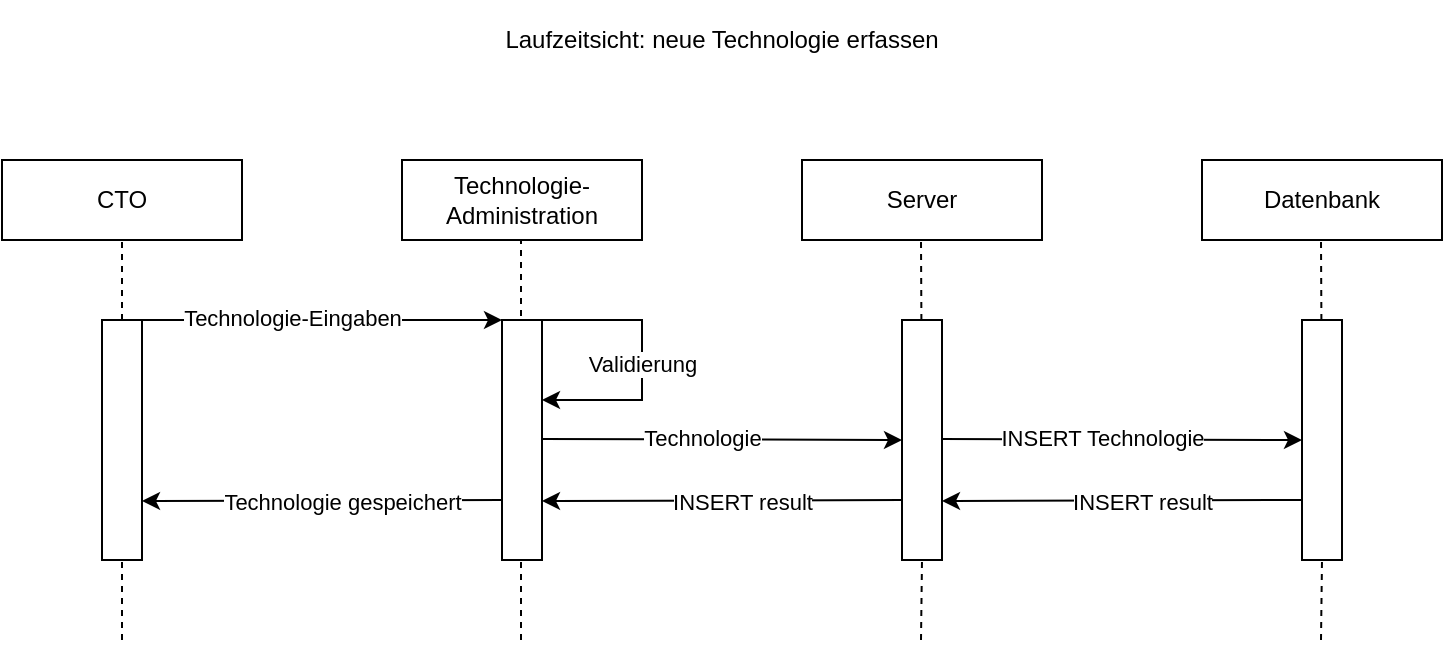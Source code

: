 <mxfile version="21.5.0" type="device">
  <diagram name="Seite-1" id="3mzIpRx6uvCYNkwjcoss">
    <mxGraphModel dx="1434" dy="716" grid="0" gridSize="10" guides="1" tooltips="1" connect="1" arrows="1" fold="1" page="1" pageScale="1" pageWidth="1169" pageHeight="827" math="0" shadow="0">
      <root>
        <mxCell id="0" />
        <mxCell id="1" parent="0" />
        <mxCell id="lhUbZMyjtj_F1UVMvikU-6" value="" style="endArrow=none;dashed=1;html=1;rounded=0;entryX=0.5;entryY=1;entryDx=0;entryDy=0;" edge="1" parent="1">
          <mxGeometry width="50" height="50" relative="1" as="geometry">
            <mxPoint x="419.5" y="360" as="sourcePoint" />
            <mxPoint x="419.5" y="160" as="targetPoint" />
          </mxGeometry>
        </mxCell>
        <mxCell id="lhUbZMyjtj_F1UVMvikU-16" value="" style="rounded=0;whiteSpace=wrap;html=1;" vertex="1" parent="1">
          <mxGeometry x="410" y="200" width="20" height="120" as="geometry" />
        </mxCell>
        <mxCell id="lhUbZMyjtj_F1UVMvikU-1" value="CTO" style="rounded=0;whiteSpace=wrap;html=1;" vertex="1" parent="1">
          <mxGeometry x="160" y="120" width="120" height="40" as="geometry" />
        </mxCell>
        <mxCell id="lhUbZMyjtj_F1UVMvikU-2" value="Technologie-Administration" style="rounded=0;whiteSpace=wrap;html=1;" vertex="1" parent="1">
          <mxGeometry x="360" y="120" width="120" height="40" as="geometry" />
        </mxCell>
        <mxCell id="lhUbZMyjtj_F1UVMvikU-3" value="Server" style="rounded=0;whiteSpace=wrap;html=1;" vertex="1" parent="1">
          <mxGeometry x="560" y="120" width="120" height="40" as="geometry" />
        </mxCell>
        <mxCell id="lhUbZMyjtj_F1UVMvikU-4" value="Datenbank" style="rounded=0;whiteSpace=wrap;html=1;" vertex="1" parent="1">
          <mxGeometry x="760" y="120" width="120" height="40" as="geometry" />
        </mxCell>
        <mxCell id="lhUbZMyjtj_F1UVMvikU-5" value="" style="endArrow=none;dashed=1;html=1;rounded=0;entryX=0.5;entryY=1;entryDx=0;entryDy=0;" edge="1" parent="1" source="lhUbZMyjtj_F1UVMvikU-9" target="lhUbZMyjtj_F1UVMvikU-1">
          <mxGeometry width="50" height="50" relative="1" as="geometry">
            <mxPoint x="220" y="360" as="sourcePoint" />
            <mxPoint x="150" y="270" as="targetPoint" />
          </mxGeometry>
        </mxCell>
        <mxCell id="lhUbZMyjtj_F1UVMvikU-7" value="" style="endArrow=none;dashed=1;html=1;rounded=0;entryX=0.5;entryY=1;entryDx=0;entryDy=0;" edge="1" parent="1" source="lhUbZMyjtj_F1UVMvikU-20">
          <mxGeometry width="50" height="50" relative="1" as="geometry">
            <mxPoint x="619.5" y="360" as="sourcePoint" />
            <mxPoint x="619.5" y="160" as="targetPoint" />
          </mxGeometry>
        </mxCell>
        <mxCell id="lhUbZMyjtj_F1UVMvikU-8" value="" style="endArrow=none;dashed=1;html=1;rounded=0;entryX=0.5;entryY=1;entryDx=0;entryDy=0;" edge="1" parent="1" source="lhUbZMyjtj_F1UVMvikU-22">
          <mxGeometry width="50" height="50" relative="1" as="geometry">
            <mxPoint x="819.5" y="360" as="sourcePoint" />
            <mxPoint x="819.5" y="160" as="targetPoint" />
          </mxGeometry>
        </mxCell>
        <mxCell id="lhUbZMyjtj_F1UVMvikU-10" value="" style="endArrow=none;dashed=1;html=1;rounded=0;entryX=0.5;entryY=1;entryDx=0;entryDy=0;" edge="1" parent="1" target="lhUbZMyjtj_F1UVMvikU-9">
          <mxGeometry width="50" height="50" relative="1" as="geometry">
            <mxPoint x="220" y="360" as="sourcePoint" />
            <mxPoint x="220" y="160" as="targetPoint" />
          </mxGeometry>
        </mxCell>
        <mxCell id="lhUbZMyjtj_F1UVMvikU-9" value="" style="rounded=0;whiteSpace=wrap;html=1;" vertex="1" parent="1">
          <mxGeometry x="210" y="200" width="20" height="120" as="geometry" />
        </mxCell>
        <mxCell id="lhUbZMyjtj_F1UVMvikU-11" value="" style="endArrow=classic;html=1;rounded=0;" edge="1" parent="1">
          <mxGeometry width="50" height="50" relative="1" as="geometry">
            <mxPoint x="220" y="200" as="sourcePoint" />
            <mxPoint x="410" y="200" as="targetPoint" />
          </mxGeometry>
        </mxCell>
        <mxCell id="lhUbZMyjtj_F1UVMvikU-12" value="Technologie-Eingaben" style="edgeLabel;html=1;align=center;verticalAlign=middle;resizable=0;points=[];" vertex="1" connectable="0" parent="lhUbZMyjtj_F1UVMvikU-11">
          <mxGeometry x="-0.11" y="1" relative="1" as="geometry">
            <mxPoint as="offset" />
          </mxGeometry>
        </mxCell>
        <mxCell id="lhUbZMyjtj_F1UVMvikU-13" value="" style="endArrow=classic;html=1;rounded=0;" edge="1" parent="1">
          <mxGeometry width="50" height="50" relative="1" as="geometry">
            <mxPoint x="430" y="200" as="sourcePoint" />
            <mxPoint x="430" y="240" as="targetPoint" />
            <Array as="points">
              <mxPoint x="480" y="200" />
              <mxPoint x="480" y="240" />
            </Array>
          </mxGeometry>
        </mxCell>
        <mxCell id="lhUbZMyjtj_F1UVMvikU-14" value="Validierung" style="edgeLabel;html=1;align=center;verticalAlign=middle;resizable=0;points=[];" vertex="1" connectable="0" parent="lhUbZMyjtj_F1UVMvikU-13">
          <mxGeometry x="-0.11" y="1" relative="1" as="geometry">
            <mxPoint x="-1" y="9" as="offset" />
          </mxGeometry>
        </mxCell>
        <mxCell id="lhUbZMyjtj_F1UVMvikU-18" value="" style="endArrow=classic;html=1;rounded=0;entryX=0;entryY=0.5;entryDx=0;entryDy=0;" edge="1" parent="1" target="lhUbZMyjtj_F1UVMvikU-20">
          <mxGeometry width="50" height="50" relative="1" as="geometry">
            <mxPoint x="430" y="259.5" as="sourcePoint" />
            <mxPoint x="600" y="260" as="targetPoint" />
          </mxGeometry>
        </mxCell>
        <mxCell id="lhUbZMyjtj_F1UVMvikU-19" value="Technologie" style="edgeLabel;html=1;align=center;verticalAlign=middle;resizable=0;points=[];" vertex="1" connectable="0" parent="lhUbZMyjtj_F1UVMvikU-18">
          <mxGeometry x="-0.11" y="1" relative="1" as="geometry">
            <mxPoint as="offset" />
          </mxGeometry>
        </mxCell>
        <mxCell id="lhUbZMyjtj_F1UVMvikU-21" value="" style="endArrow=none;dashed=1;html=1;rounded=0;entryX=0.5;entryY=1;entryDx=0;entryDy=0;" edge="1" parent="1" target="lhUbZMyjtj_F1UVMvikU-20">
          <mxGeometry width="50" height="50" relative="1" as="geometry">
            <mxPoint x="619.5" y="360" as="sourcePoint" />
            <mxPoint x="619.5" y="160" as="targetPoint" />
          </mxGeometry>
        </mxCell>
        <mxCell id="lhUbZMyjtj_F1UVMvikU-20" value="" style="rounded=0;whiteSpace=wrap;html=1;" vertex="1" parent="1">
          <mxGeometry x="610" y="200" width="20" height="120" as="geometry" />
        </mxCell>
        <mxCell id="lhUbZMyjtj_F1UVMvikU-23" value="" style="endArrow=none;dashed=1;html=1;rounded=0;entryX=0.5;entryY=1;entryDx=0;entryDy=0;" edge="1" parent="1" target="lhUbZMyjtj_F1UVMvikU-22">
          <mxGeometry width="50" height="50" relative="1" as="geometry">
            <mxPoint x="819.5" y="360" as="sourcePoint" />
            <mxPoint x="819.5" y="160" as="targetPoint" />
          </mxGeometry>
        </mxCell>
        <mxCell id="lhUbZMyjtj_F1UVMvikU-22" value="" style="rounded=0;whiteSpace=wrap;html=1;" vertex="1" parent="1">
          <mxGeometry x="810" y="200" width="20" height="120" as="geometry" />
        </mxCell>
        <mxCell id="lhUbZMyjtj_F1UVMvikU-24" value="" style="endArrow=classic;html=1;rounded=0;entryX=0;entryY=0.5;entryDx=0;entryDy=0;" edge="1" parent="1">
          <mxGeometry width="50" height="50" relative="1" as="geometry">
            <mxPoint x="630" y="259.5" as="sourcePoint" />
            <mxPoint x="810" y="260" as="targetPoint" />
          </mxGeometry>
        </mxCell>
        <mxCell id="lhUbZMyjtj_F1UVMvikU-25" value="INSERT Technologie" style="edgeLabel;html=1;align=center;verticalAlign=middle;resizable=0;points=[];" vertex="1" connectable="0" parent="lhUbZMyjtj_F1UVMvikU-24">
          <mxGeometry x="-0.11" y="1" relative="1" as="geometry">
            <mxPoint as="offset" />
          </mxGeometry>
        </mxCell>
        <mxCell id="lhUbZMyjtj_F1UVMvikU-26" value="Laufzeitsicht: neue Technologie erfassen" style="text;html=1;strokeColor=none;fillColor=none;align=center;verticalAlign=middle;whiteSpace=wrap;rounded=0;" vertex="1" parent="1">
          <mxGeometry x="160" y="40" width="720" height="40" as="geometry" />
        </mxCell>
        <mxCell id="lhUbZMyjtj_F1UVMvikU-27" value="" style="endArrow=classic;html=1;rounded=0;entryX=0;entryY=0.5;entryDx=0;entryDy=0;exitX=0;exitY=0.75;exitDx=0;exitDy=0;" edge="1" parent="1" source="lhUbZMyjtj_F1UVMvikU-22">
          <mxGeometry width="50" height="50" relative="1" as="geometry">
            <mxPoint x="450" y="290" as="sourcePoint" />
            <mxPoint x="630" y="290.5" as="targetPoint" />
          </mxGeometry>
        </mxCell>
        <mxCell id="lhUbZMyjtj_F1UVMvikU-28" value="INSERT result" style="edgeLabel;html=1;align=center;verticalAlign=middle;resizable=0;points=[];" vertex="1" connectable="0" parent="lhUbZMyjtj_F1UVMvikU-27">
          <mxGeometry x="-0.11" y="1" relative="1" as="geometry">
            <mxPoint as="offset" />
          </mxGeometry>
        </mxCell>
        <mxCell id="lhUbZMyjtj_F1UVMvikU-29" value="" style="endArrow=classic;html=1;rounded=0;entryX=0;entryY=0.5;entryDx=0;entryDy=0;exitX=0;exitY=0.75;exitDx=0;exitDy=0;" edge="1" parent="1">
          <mxGeometry width="50" height="50" relative="1" as="geometry">
            <mxPoint x="610" y="290" as="sourcePoint" />
            <mxPoint x="430" y="290.5" as="targetPoint" />
          </mxGeometry>
        </mxCell>
        <mxCell id="lhUbZMyjtj_F1UVMvikU-30" value="INSERT result" style="edgeLabel;html=1;align=center;verticalAlign=middle;resizable=0;points=[];" vertex="1" connectable="0" parent="lhUbZMyjtj_F1UVMvikU-29">
          <mxGeometry x="-0.11" y="1" relative="1" as="geometry">
            <mxPoint as="offset" />
          </mxGeometry>
        </mxCell>
        <mxCell id="lhUbZMyjtj_F1UVMvikU-32" value="" style="endArrow=classic;html=1;rounded=0;entryX=0;entryY=0.5;entryDx=0;entryDy=0;exitX=0;exitY=0.75;exitDx=0;exitDy=0;" edge="1" parent="1">
          <mxGeometry width="50" height="50" relative="1" as="geometry">
            <mxPoint x="410" y="290" as="sourcePoint" />
            <mxPoint x="230" y="290.5" as="targetPoint" />
          </mxGeometry>
        </mxCell>
        <mxCell id="lhUbZMyjtj_F1UVMvikU-33" value="Technologie gespeichert" style="edgeLabel;html=1;align=center;verticalAlign=middle;resizable=0;points=[];" vertex="1" connectable="0" parent="lhUbZMyjtj_F1UVMvikU-32">
          <mxGeometry x="-0.11" y="1" relative="1" as="geometry">
            <mxPoint as="offset" />
          </mxGeometry>
        </mxCell>
      </root>
    </mxGraphModel>
  </diagram>
</mxfile>

